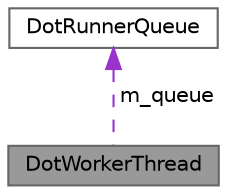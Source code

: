 digraph "DotWorkerThread"
{
 // INTERACTIVE_SVG=YES
 // LATEX_PDF_SIZE
  bgcolor="transparent";
  edge [fontname=Helvetica,fontsize=10,labelfontname=Helvetica,labelfontsize=10];
  node [fontname=Helvetica,fontsize=10,shape=box,height=0.2,width=0.4];
  Node1 [label="DotWorkerThread",height=0.2,width=0.4,color="gray40", fillcolor="grey60", style="filled", fontcolor="black",tooltip="Worker thread to execute a dot run."];
  Node2 -> Node1 [dir="back",color="darkorchid3",style="dashed",label=" m_queue" ];
  Node2 [label="DotRunnerQueue",height=0.2,width=0.4,color="gray40", fillcolor="white", style="filled",URL="$d6/dbb/class_dot_runner_queue.html",tooltip="Queue of dot jobs to run."];
}
